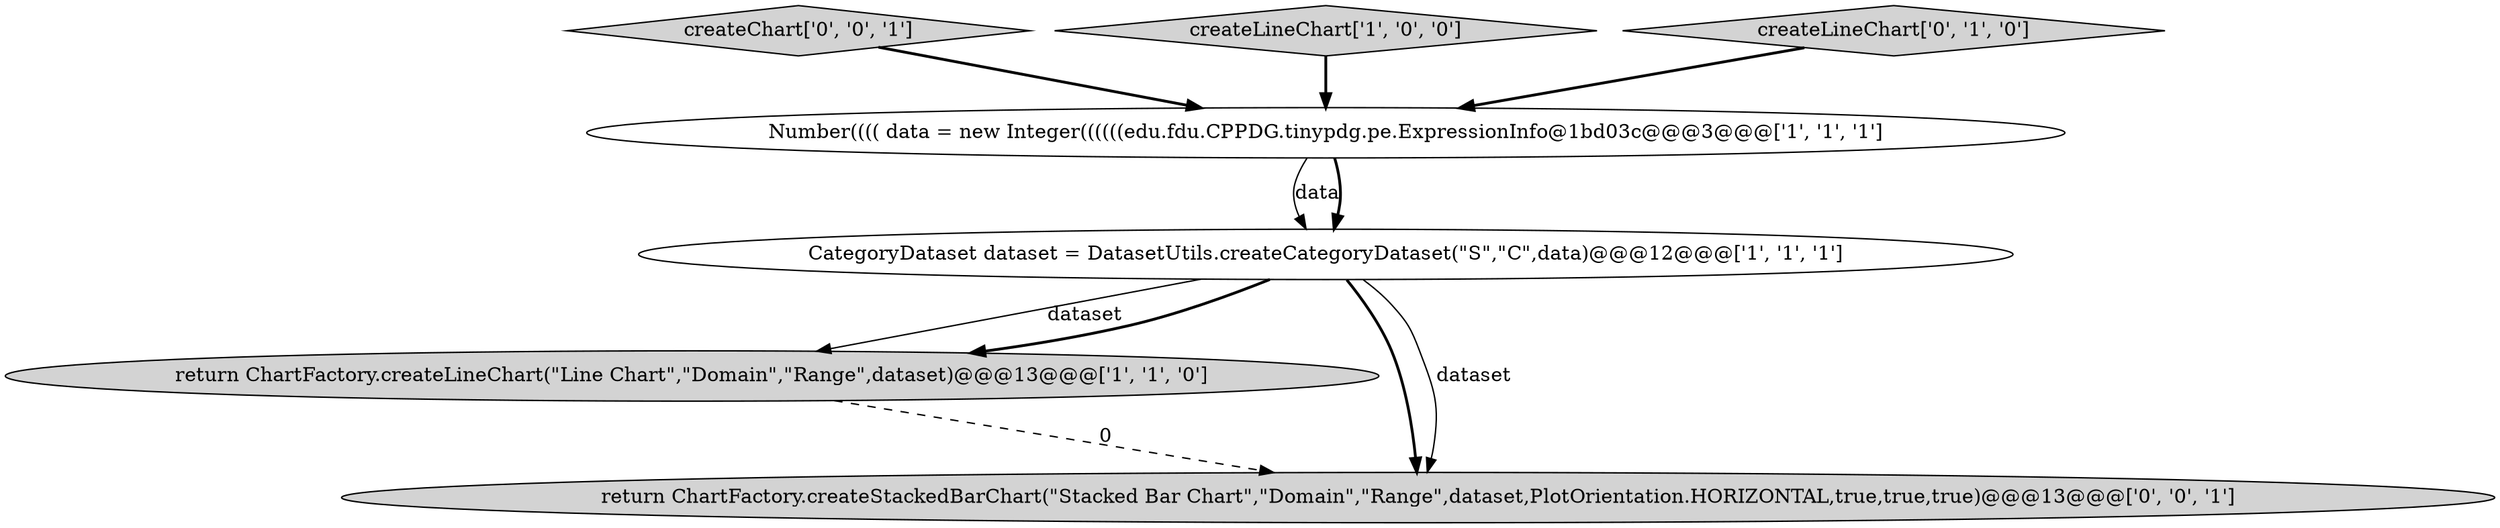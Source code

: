 digraph {
0 [style = filled, label = "Number(((( data = new Integer((((((edu.fdu.CPPDG.tinypdg.pe.ExpressionInfo@1bd03c@@@3@@@['1', '1', '1']", fillcolor = white, shape = ellipse image = "AAA0AAABBB1BBB"];
5 [style = filled, label = "createChart['0', '0', '1']", fillcolor = lightgray, shape = diamond image = "AAA0AAABBB3BBB"];
3 [style = filled, label = "createLineChart['1', '0', '0']", fillcolor = lightgray, shape = diamond image = "AAA0AAABBB1BBB"];
2 [style = filled, label = "return ChartFactory.createLineChart(\"Line Chart\",\"Domain\",\"Range\",dataset)@@@13@@@['1', '1', '0']", fillcolor = lightgray, shape = ellipse image = "AAA0AAABBB1BBB"];
1 [style = filled, label = "CategoryDataset dataset = DatasetUtils.createCategoryDataset(\"S\",\"C\",data)@@@12@@@['1', '1', '1']", fillcolor = white, shape = ellipse image = "AAA0AAABBB1BBB"];
6 [style = filled, label = "return ChartFactory.createStackedBarChart(\"Stacked Bar Chart\",\"Domain\",\"Range\",dataset,PlotOrientation.HORIZONTAL,true,true,true)@@@13@@@['0', '0', '1']", fillcolor = lightgray, shape = ellipse image = "AAA0AAABBB3BBB"];
4 [style = filled, label = "createLineChart['0', '1', '0']", fillcolor = lightgray, shape = diamond image = "AAA0AAABBB2BBB"];
1->2 [style = solid, label="dataset"];
1->2 [style = bold, label=""];
0->1 [style = solid, label="data"];
1->6 [style = bold, label=""];
1->6 [style = solid, label="dataset"];
5->0 [style = bold, label=""];
0->1 [style = bold, label=""];
3->0 [style = bold, label=""];
4->0 [style = bold, label=""];
2->6 [style = dashed, label="0"];
}
